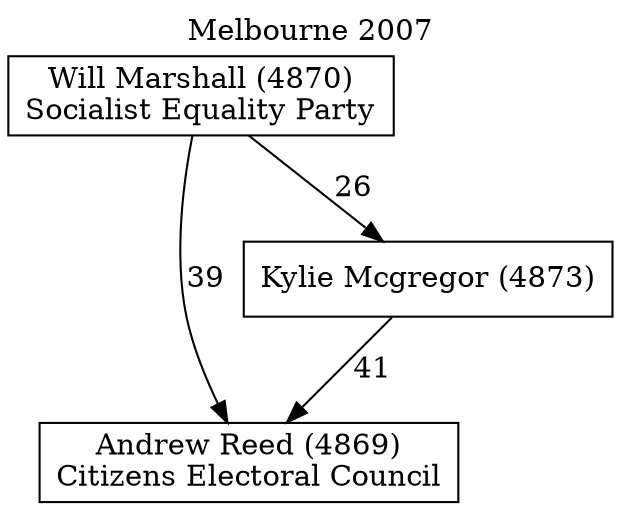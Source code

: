 // House preference flow
digraph "Andrew Reed (4869)_Melbourne_2007" {
	graph [label="Melbourne 2007" labelloc=t mclimit=10]
	node [shape=box]
	"Andrew Reed (4869)" [label="Andrew Reed (4869)
Citizens Electoral Council"]
	"Kylie Mcgregor (4873)" [label="Kylie Mcgregor (4873)
"]
	"Will Marshall (4870)" [label="Will Marshall (4870)
Socialist Equality Party"]
	"Kylie Mcgregor (4873)" -> "Andrew Reed (4869)" [label=41]
	"Will Marshall (4870)" -> "Kylie Mcgregor (4873)" [label=26]
	"Will Marshall (4870)" -> "Andrew Reed (4869)" [label=39]
}
